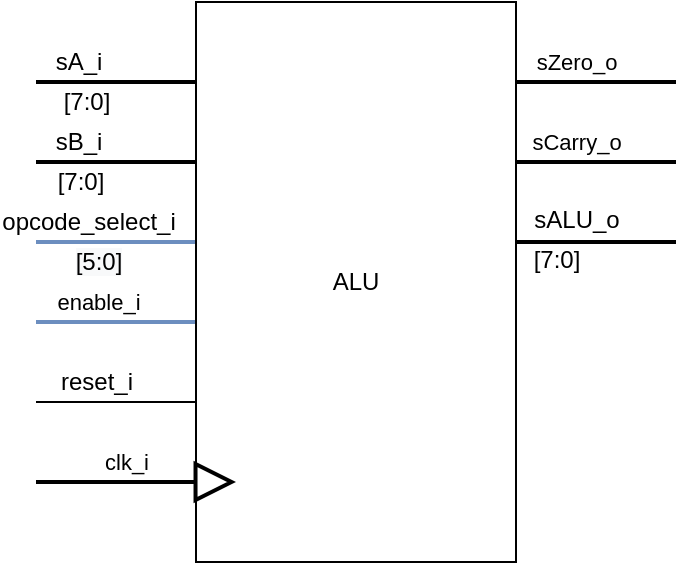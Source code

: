 <mxfile version="13.0.3" type="device"><diagram id="kKXHNzVlLTAeOdKcuCIf" name="Page-1"><mxGraphModel dx="1105" dy="672" grid="1" gridSize="10" guides="1" tooltips="1" connect="1" arrows="1" fold="1" page="1" pageScale="1" pageWidth="827" pageHeight="1169" math="0" shadow="0"><root><mxCell id="0"/><mxCell id="1" parent="0"/><mxCell id="d-rtRdby2LiXi9DGqDz9-1" style="edgeStyle=orthogonalEdgeStyle;rounded=0;orthogonalLoop=1;jettySize=auto;html=1;endArrow=none;endFill=0;strokeWidth=2;fillColor=#dae8fc;strokeColor=#6c8ebf;" parent="1" source="LuXC71RRRRHaPjELrGPR-2" edge="1"><mxGeometry relative="1" as="geometry"><mxPoint x="200" y="280" as="targetPoint"/><Array as="points"><mxPoint x="220" y="280"/><mxPoint x="220" y="280"/></Array></mxGeometry></mxCell><mxCell id="d-rtRdby2LiXi9DGqDz9-2" value="&lt;span style=&quot;font-size: 12px;&quot;&gt;opcode_select_i&lt;/span&gt;" style="edgeLabel;html=1;align=center;verticalAlign=middle;resizable=0;points=[];labelBackgroundColor=none;" parent="d-rtRdby2LiXi9DGqDz9-1" vertex="1" connectable="0"><mxGeometry x="0.757" y="-1" relative="1" as="geometry"><mxPoint x="16.05" y="-9" as="offset"/></mxGeometry></mxCell><mxCell id="d-rtRdby2LiXi9DGqDz9-3" value="&lt;span style=&quot;font-size: 12px ; background-color: rgb(248 , 249 , 250)&quot;&gt;[5:0]&lt;/span&gt;" style="edgeLabel;html=1;align=center;verticalAlign=middle;resizable=0;points=[];" parent="d-rtRdby2LiXi9DGqDz9-1" vertex="1" connectable="0"><mxGeometry x="0.719" y="2" relative="1" as="geometry"><mxPoint x="19.45" y="8" as="offset"/></mxGeometry></mxCell><mxCell id="F3AD7JCNkeXABy7_YF7N-1" style="edgeStyle=orthogonalEdgeStyle;rounded=0;orthogonalLoop=1;jettySize=auto;html=1;strokeWidth=2;endArrow=none;endFill=0;" parent="1" source="LuXC71RRRRHaPjELrGPR-2" edge="1"><mxGeometry relative="1" as="geometry"><mxPoint x="520" y="280" as="targetPoint"/><Array as="points"><mxPoint x="460" y="280"/><mxPoint x="460" y="280"/></Array></mxGeometry></mxCell><mxCell id="F3AD7JCNkeXABy7_YF7N-2" value="&lt;span style=&quot;font-size: 12px;&quot;&gt;sALU_o&lt;/span&gt;" style="edgeLabel;html=1;align=center;verticalAlign=middle;resizable=0;points=[];labelBackgroundColor=none;" parent="F3AD7JCNkeXABy7_YF7N-1" vertex="1" connectable="0"><mxGeometry x="0.245" relative="1" as="geometry"><mxPoint x="-20" y="-10.8" as="offset"/></mxGeometry></mxCell><mxCell id="F3AD7JCNkeXABy7_YF7N-3" value="&lt;span style=&quot;font-size: 12px;&quot;&gt;[7:0]&lt;/span&gt;" style="edgeLabel;html=1;align=center;verticalAlign=middle;resizable=0;points=[];labelBackgroundColor=none;" parent="F3AD7JCNkeXABy7_YF7N-1" vertex="1" connectable="0"><mxGeometry y="-28" relative="1" as="geometry"><mxPoint x="-20" y="-18.8" as="offset"/></mxGeometry></mxCell><mxCell id="F3AD7JCNkeXABy7_YF7N-5" style="edgeStyle=orthogonalEdgeStyle;rounded=0;orthogonalLoop=1;jettySize=auto;html=1;endArrow=none;endFill=0;strokeWidth=2;" parent="1" source="LuXC71RRRRHaPjELrGPR-2" edge="1"><mxGeometry relative="1" as="geometry"><mxPoint x="520" y="200" as="targetPoint"/><Array as="points"><mxPoint x="500" y="200"/><mxPoint x="500" y="200"/></Array></mxGeometry></mxCell><mxCell id="F3AD7JCNkeXABy7_YF7N-6" value="sZero_o" style="edgeLabel;html=1;align=center;verticalAlign=middle;resizable=0;points=[];labelBackgroundColor=none;" parent="F3AD7JCNkeXABy7_YF7N-5" vertex="1" connectable="0"><mxGeometry x="0.25" y="39" relative="1" as="geometry"><mxPoint x="-20" y="29" as="offset"/></mxGeometry></mxCell><mxCell id="F3AD7JCNkeXABy7_YF7N-7" style="edgeStyle=orthogonalEdgeStyle;rounded=0;orthogonalLoop=1;jettySize=auto;html=1;endArrow=none;endFill=0;strokeWidth=2;" parent="1" source="LuXC71RRRRHaPjELrGPR-2" edge="1"><mxGeometry relative="1" as="geometry"><mxPoint x="520" y="240" as="targetPoint"/><Array as="points"><mxPoint x="490" y="240"/><mxPoint x="490" y="240"/></Array></mxGeometry></mxCell><mxCell id="F3AD7JCNkeXABy7_YF7N-8" value="sCarry_o" style="edgeLabel;html=1;align=center;verticalAlign=middle;resizable=0;points=[];labelBackgroundColor=none;" parent="F3AD7JCNkeXABy7_YF7N-7" vertex="1" connectable="0"><mxGeometry x="0.25" y="40" relative="1" as="geometry"><mxPoint x="-20" y="30" as="offset"/></mxGeometry></mxCell><mxCell id="F3AD7JCNkeXABy7_YF7N-10" style="edgeStyle=orthogonalEdgeStyle;rounded=0;orthogonalLoop=1;jettySize=auto;html=1;endArrow=none;endFill=0;strokeWidth=2;" parent="1" source="LuXC71RRRRHaPjELrGPR-2" edge="1"><mxGeometry relative="1" as="geometry"><mxPoint x="200" y="200" as="targetPoint"/><Array as="points"><mxPoint x="260" y="200"/><mxPoint x="260" y="200"/></Array></mxGeometry></mxCell><mxCell id="F3AD7JCNkeXABy7_YF7N-11" value="&lt;span style=&quot;font-size: 12px;&quot;&gt;sA_i&lt;/span&gt;" style="edgeLabel;html=1;align=center;verticalAlign=middle;resizable=0;points=[];labelBackgroundColor=none;" parent="F3AD7JCNkeXABy7_YF7N-10" vertex="1" connectable="0"><mxGeometry x="0.843" y="-1" relative="1" as="geometry"><mxPoint x="14.25" y="-9" as="offset"/></mxGeometry></mxCell><mxCell id="F3AD7JCNkeXABy7_YF7N-12" value="&lt;span style=&quot;font-size: 12px;&quot;&gt;[7:0]&lt;/span&gt;" style="edgeLabel;html=1;align=center;verticalAlign=middle;resizable=0;points=[];labelBackgroundColor=none;" parent="F3AD7JCNkeXABy7_YF7N-10" vertex="1" connectable="0"><mxGeometry x="-0.627" y="2" relative="1" as="geometry"><mxPoint x="-40.15" y="8" as="offset"/></mxGeometry></mxCell><mxCell id="F3AD7JCNkeXABy7_YF7N-14" style="edgeStyle=orthogonalEdgeStyle;rounded=0;orthogonalLoop=1;jettySize=auto;html=1;endArrow=none;endFill=0;strokeWidth=2;" parent="1" source="LuXC71RRRRHaPjELrGPR-2" edge="1"><mxGeometry relative="1" as="geometry"><mxPoint x="200" y="240" as="targetPoint"/><Array as="points"><mxPoint x="260" y="240"/><mxPoint x="260" y="240"/></Array></mxGeometry></mxCell><mxCell id="F3AD7JCNkeXABy7_YF7N-15" value="&lt;span style=&quot;font-size: 12px;&quot;&gt;sB_i&lt;/span&gt;" style="edgeLabel;html=1;align=center;verticalAlign=middle;resizable=0;points=[];labelBackgroundColor=none;" parent="F3AD7JCNkeXABy7_YF7N-14" vertex="1" connectable="0"><mxGeometry x="0.669" y="-1" relative="1" as="geometry"><mxPoint x="7.85" y="-9" as="offset"/></mxGeometry></mxCell><mxCell id="F3AD7JCNkeXABy7_YF7N-16" value="&lt;span style=&quot;font-size: 12px;&quot;&gt;[7:0]&lt;/span&gt;" style="edgeLabel;html=1;align=center;verticalAlign=middle;resizable=0;points=[];labelBackgroundColor=none;" parent="F3AD7JCNkeXABy7_YF7N-14" vertex="1" connectable="0"><mxGeometry x="0.615" y="1" relative="1" as="geometry"><mxPoint x="5.85" y="9" as="offset"/></mxGeometry></mxCell><mxCell id="F3AD7JCNkeXABy7_YF7N-17" style="edgeStyle=orthogonalEdgeStyle;rounded=0;orthogonalLoop=1;jettySize=auto;html=1;endArrow=none;endFill=0;strokeWidth=1;" parent="1" source="LuXC71RRRRHaPjELrGPR-2" edge="1"><mxGeometry relative="1" as="geometry"><mxPoint x="200" y="360" as="targetPoint"/><Array as="points"><mxPoint x="260" y="360"/><mxPoint x="260" y="360"/></Array></mxGeometry></mxCell><mxCell id="F3AD7JCNkeXABy7_YF7N-18" value="&lt;span style=&quot;font-size: 12px;&quot;&gt;reset_i&lt;/span&gt;" style="edgeLabel;html=1;align=center;verticalAlign=middle;resizable=0;points=[];labelBackgroundColor=none;" parent="F3AD7JCNkeXABy7_YF7N-17" vertex="1" connectable="0"><mxGeometry x="0.68" relative="1" as="geometry"><mxPoint x="16.25" y="-10" as="offset"/></mxGeometry></mxCell><mxCell id="1ziuNxI7Yxn8PC_8sgsE-1" style="edgeStyle=orthogonalEdgeStyle;rounded=0;orthogonalLoop=1;jettySize=auto;html=1;strokeWidth=2;fillColor=#dae8fc;strokeColor=#6c8ebf;endArrow=none;endFill=0;" parent="1" source="LuXC71RRRRHaPjELrGPR-2" edge="1"><mxGeometry relative="1" as="geometry"><mxPoint x="200" y="320" as="targetPoint"/><Array as="points"><mxPoint x="200" y="320"/></Array></mxGeometry></mxCell><mxCell id="1ziuNxI7Yxn8PC_8sgsE-2" value="enable_i" style="edgeLabel;html=1;align=center;verticalAlign=middle;resizable=0;points=[];" parent="1ziuNxI7Yxn8PC_8sgsE-1" vertex="1" connectable="0"><mxGeometry x="0.841" y="1" relative="1" as="geometry"><mxPoint x="24.25" y="-11.03" as="offset"/></mxGeometry></mxCell><mxCell id="LuXC71RRRRHaPjELrGPR-2" value="ALU" style="rounded=0;whiteSpace=wrap;html=1;rotation=0;" parent="1" vertex="1"><mxGeometry x="280" y="160" width="160" height="280" as="geometry"/></mxCell><mxCell id="LuXC71RRRRHaPjELrGPR-10" value="clk_i" style="endArrow=block;endSize=16;endFill=0;html=1;strokeWidth=2;entryX=0.125;entryY=0.857;entryDx=0;entryDy=0;entryPerimeter=0;" parent="1" edge="1" target="LuXC71RRRRHaPjELrGPR-2"><mxGeometry x="-0.091" y="10" width="160" relative="1" as="geometry"><mxPoint x="200" y="400" as="sourcePoint"/><mxPoint x="295" y="400" as="targetPoint"/><mxPoint as="offset"/></mxGeometry></mxCell></root></mxGraphModel></diagram></mxfile>